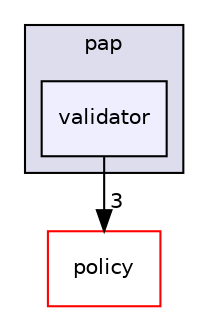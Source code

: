 digraph "pxp/pap/validator" {
  compound=true
  node [ fontsize="10", fontname="Helvetica"];
  edge [ labelfontsize="10", labelfontname="Helvetica"];
  subgraph clusterdir_a78cf3cb49e52b0c0996257949768506 {
    graph [ bgcolor="#ddddee", pencolor="black", label="pap" fontname="Helvetica", fontsize="10", URL="dir_a78cf3cb49e52b0c0996257949768506.html"]
  dir_b9d2b84f22a138b98432b0bffb072deb [shape=box, label="validator", style="filled", fillcolor="#eeeeff", pencolor="black", URL="dir_b9d2b84f22a138b98432b0bffb072deb.html"];
  }
  dir_eb07bcf3f6bbebad6f759869cfa1383b [shape=box label="policy" fillcolor="white" style="filled" color="red" URL="dir_eb07bcf3f6bbebad6f759869cfa1383b.html"];
  dir_b9d2b84f22a138b98432b0bffb072deb->dir_eb07bcf3f6bbebad6f759869cfa1383b [headlabel="3", labeldistance=1.5 headhref="dir_000015_000005.html"];
}
